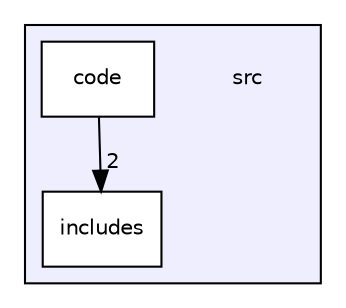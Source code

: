 digraph "/home/lars/Code/CPPtemplateSetup/src" {
  compound=true
  node [ fontsize="10", fontname="Helvetica"];
  edge [ labelfontsize="10", labelfontname="Helvetica"];
  subgraph clusterdir_68267d1309a1af8e8297ef4c3efbcdba {
    graph [ bgcolor="#eeeeff", pencolor="black", label="" URL="dir_68267d1309a1af8e8297ef4c3efbcdba.html"];
    dir_68267d1309a1af8e8297ef4c3efbcdba [shape=plaintext label="src"];
    dir_3ef7287b8e7a9ed45eff58e9a3bb8bc1 [shape=box label="code" color="black" fillcolor="white" style="filled" URL="dir_3ef7287b8e7a9ed45eff58e9a3bb8bc1.html"];
    dir_bf59d41d727aac54882b42f236ae575e [shape=box label="includes" color="black" fillcolor="white" style="filled" URL="dir_bf59d41d727aac54882b42f236ae575e.html"];
  }
  dir_3ef7287b8e7a9ed45eff58e9a3bb8bc1->dir_bf59d41d727aac54882b42f236ae575e [headlabel="2", labeldistance=1.5 headhref="dir_000001_000002.html"];
}
